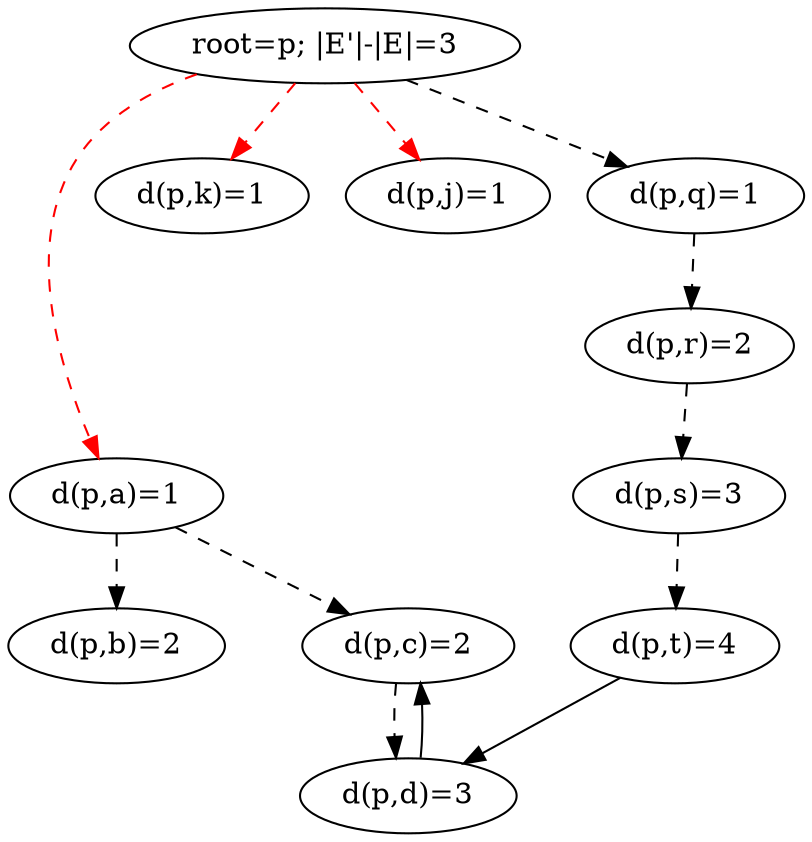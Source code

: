 digraph out {
b [label="d(p,b)=2"];
a [label="d(p,a)=1"];
a -> c [style=dashed];
a -> b [style=dashed];
k [label="d(p,k)=1"];
j [label="d(p,j)=1"];
c [label="d(p,c)=2"];
c -> d [style=dashed];
d [label="d(p,d)=3"];
d -> c;
t [label="d(p,t)=4"];
t -> d;
s [label="d(p,s)=3"];
s -> t [style=dashed];
r [label="d(p,r)=2"];
r -> s [style=dashed];
q [label="d(p,q)=1"];
q -> r [style=dashed];
p [label="root=p; |E'|-|E|=3"];
p -> a [style=dashed, color=red];
p -> k [style=dashed, color=red];
p -> j [style=dashed, color=red];
p -> q [style=dashed];
}
